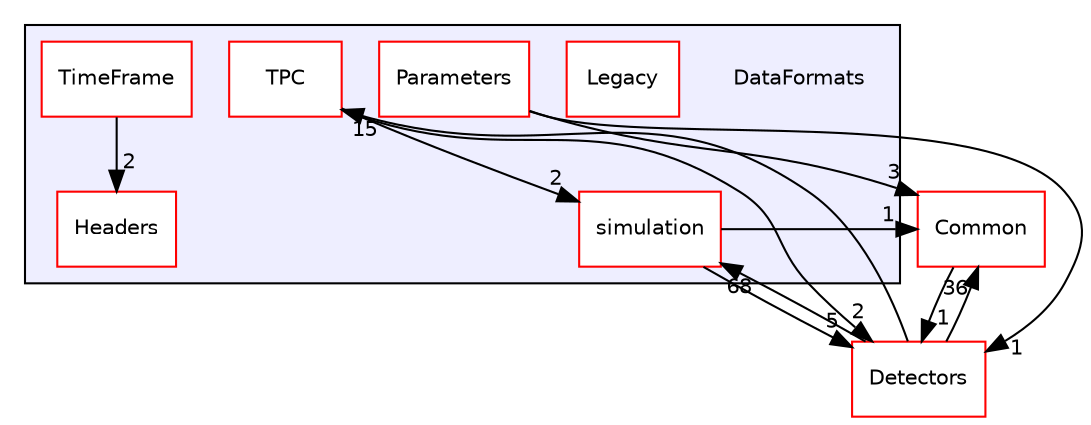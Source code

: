 digraph "/home/travis/build/AliceO2Group/AliceO2/DataFormats" {
  bgcolor=transparent;
  compound=true
  node [ fontsize="10", fontname="Helvetica"];
  edge [ labelfontsize="10", labelfontname="Helvetica"];
  subgraph clusterdir_2171f7ec022c5423887b07c69b2f5b48 {
    graph [ bgcolor="#eeeeff", pencolor="black", label="" URL="dir_2171f7ec022c5423887b07c69b2f5b48.html"];
    dir_2171f7ec022c5423887b07c69b2f5b48 [shape=plaintext label="DataFormats"];
    dir_183e7c4434404fe9096e1bd8673e1fcf [shape=box label="Headers" color="red" fillcolor="white" style="filled" URL="dir_183e7c4434404fe9096e1bd8673e1fcf.html"];
    dir_dfa95816b29f32ea9733fcc47ad2b363 [shape=box label="Legacy" color="red" fillcolor="white" style="filled" URL="dir_dfa95816b29f32ea9733fcc47ad2b363.html"];
    dir_d462256f2f72f303235b8fb5b5a9f479 [shape=box label="Parameters" color="red" fillcolor="white" style="filled" URL="dir_d462256f2f72f303235b8fb5b5a9f479.html"];
    dir_047746f9f311f49446db9474b7431d0d [shape=box label="simulation" color="red" fillcolor="white" style="filled" URL="dir_047746f9f311f49446db9474b7431d0d.html"];
    dir_938f0f489a9afdd9521c88acbea7d897 [shape=box label="TimeFrame" color="red" fillcolor="white" style="filled" URL="dir_938f0f489a9afdd9521c88acbea7d897.html"];
    dir_ca8d7a97db1fcc83aa37982b02bd5e83 [shape=box label="TPC" color="red" fillcolor="white" style="filled" URL="dir_ca8d7a97db1fcc83aa37982b02bd5e83.html"];
  }
  dir_4ab6b4cc6a7edbff49100e9123df213f [shape=box label="Common" color="red" URL="dir_4ab6b4cc6a7edbff49100e9123df213f.html"];
  dir_051dca18e802f8e9474f2e30d29c04e0 [shape=box label="Detectors" color="red" URL="dir_051dca18e802f8e9474f2e30d29c04e0.html"];
  dir_4ab6b4cc6a7edbff49100e9123df213f->dir_051dca18e802f8e9474f2e30d29c04e0 [headlabel="1", labeldistance=1.5 headhref="dir_000016_000072.html"];
  dir_051dca18e802f8e9474f2e30d29c04e0->dir_4ab6b4cc6a7edbff49100e9123df213f [headlabel="36", labeldistance=1.5 headhref="dir_000072_000016.html"];
  dir_051dca18e802f8e9474f2e30d29c04e0->dir_047746f9f311f49446db9474b7431d0d [headlabel="68", labeldistance=1.5 headhref="dir_000072_000057.html"];
  dir_051dca18e802f8e9474f2e30d29c04e0->dir_ca8d7a97db1fcc83aa37982b02bd5e83 [headlabel="15", labeldistance=1.5 headhref="dir_000072_000067.html"];
  dir_047746f9f311f49446db9474b7431d0d->dir_4ab6b4cc6a7edbff49100e9123df213f [headlabel="1", labeldistance=1.5 headhref="dir_000057_000016.html"];
  dir_047746f9f311f49446db9474b7431d0d->dir_051dca18e802f8e9474f2e30d29c04e0 [headlabel="5", labeldistance=1.5 headhref="dir_000057_000072.html"];
  dir_d462256f2f72f303235b8fb5b5a9f479->dir_4ab6b4cc6a7edbff49100e9123df213f [headlabel="3", labeldistance=1.5 headhref="dir_000053_000016.html"];
  dir_d462256f2f72f303235b8fb5b5a9f479->dir_051dca18e802f8e9474f2e30d29c04e0 [headlabel="1", labeldistance=1.5 headhref="dir_000053_000072.html"];
  dir_ca8d7a97db1fcc83aa37982b02bd5e83->dir_051dca18e802f8e9474f2e30d29c04e0 [headlabel="2", labeldistance=1.5 headhref="dir_000067_000072.html"];
  dir_ca8d7a97db1fcc83aa37982b02bd5e83->dir_047746f9f311f49446db9474b7431d0d [headlabel="2", labeldistance=1.5 headhref="dir_000067_000057.html"];
  dir_938f0f489a9afdd9521c88acbea7d897->dir_183e7c4434404fe9096e1bd8673e1fcf [headlabel="2", labeldistance=1.5 headhref="dir_000062_000044.html"];
}

